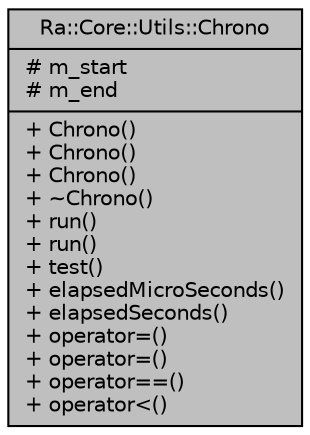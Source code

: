 digraph "Ra::Core::Utils::Chrono"
{
 // INTERACTIVE_SVG=YES
 // LATEX_PDF_SIZE
  edge [fontname="Helvetica",fontsize="10",labelfontname="Helvetica",labelfontsize="10"];
  node [fontname="Helvetica",fontsize="10",shape=record];
  Node1 [label="{Ra::Core::Utils::Chrono\n|# m_start\l# m_end\l|+ Chrono()\l+ Chrono()\l+ Chrono()\l+ ~Chrono()\l+ run()\l+ run()\l+ test()\l+ elapsedMicroSeconds()\l+ elapsedSeconds()\l+ operator=()\l+ operator=()\l+ operator==()\l+ operator\<()\l}",height=0.2,width=0.4,color="black", fillcolor="grey75", style="filled", fontcolor="black",tooltip="The Chrono class represents a chronometer for timing generic functions in an easy way."];
}
